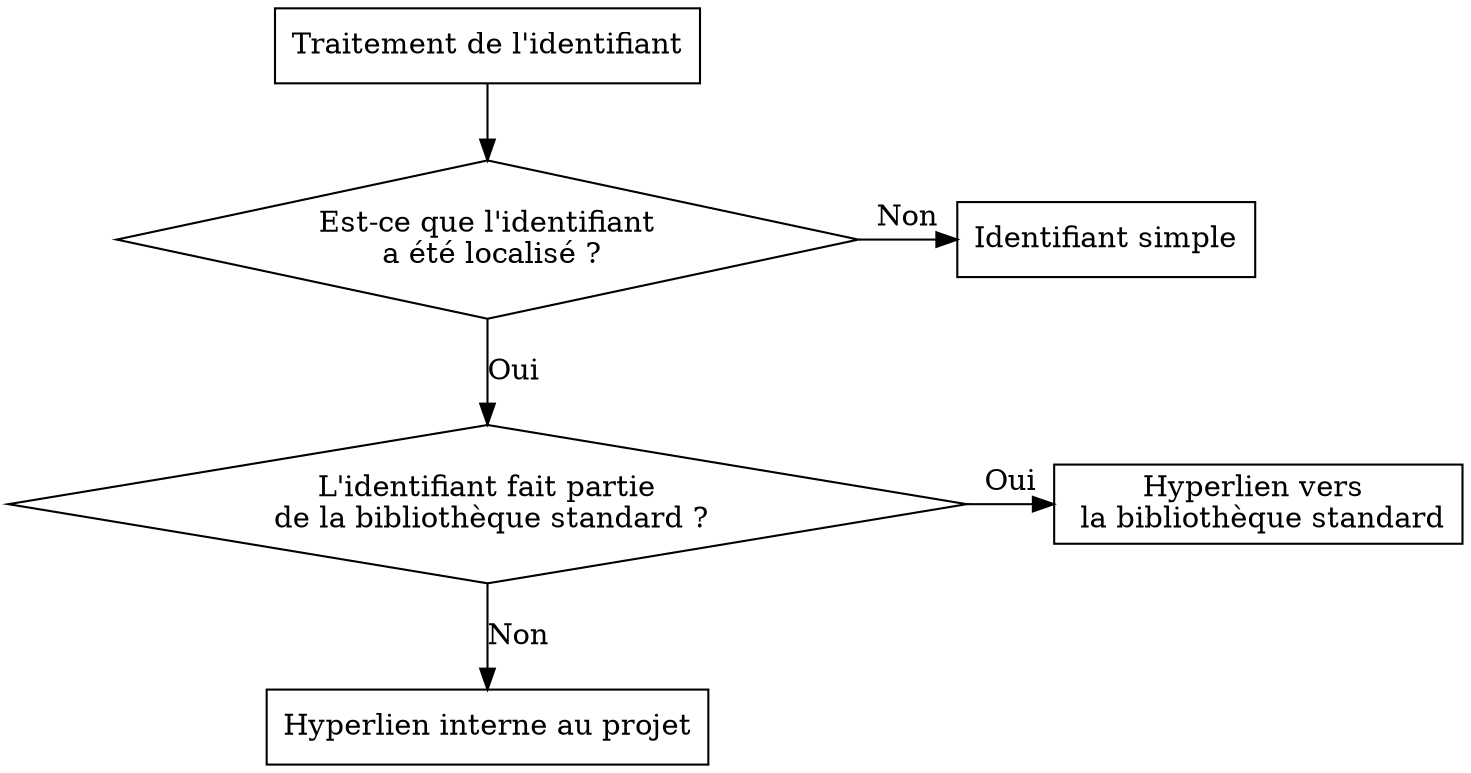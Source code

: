 digraph Chain
{
  edge [arrowsize=1];
  node [shape=box];

  Start [label="Traitement de l'identifiant"];
  Loc [shape=diamond,label="Est-ce que l'identifiant\n a été localisé ?"];

  ID_SIMPL [label="Identifiant simple"];

  std [shape=diamond,label="L'identifiant fait partie\n de la bibliothèque standard ?"];

  hyperstd[label="Hyperlien vers \n la bibliothèque standard"];
  hyperloc[label="Hyperlien interne au projet"];

  Start -> Loc;
  Loc -> ID_SIMPL [label="Non"];
  Loc -> std [label="Oui"];
  std -> hyperstd [label="Oui"];
  std -> hyperloc [label="Non"];

  {rank=same; Loc ID_SIMPL};
  {rank=same; std hyperstd};
}
